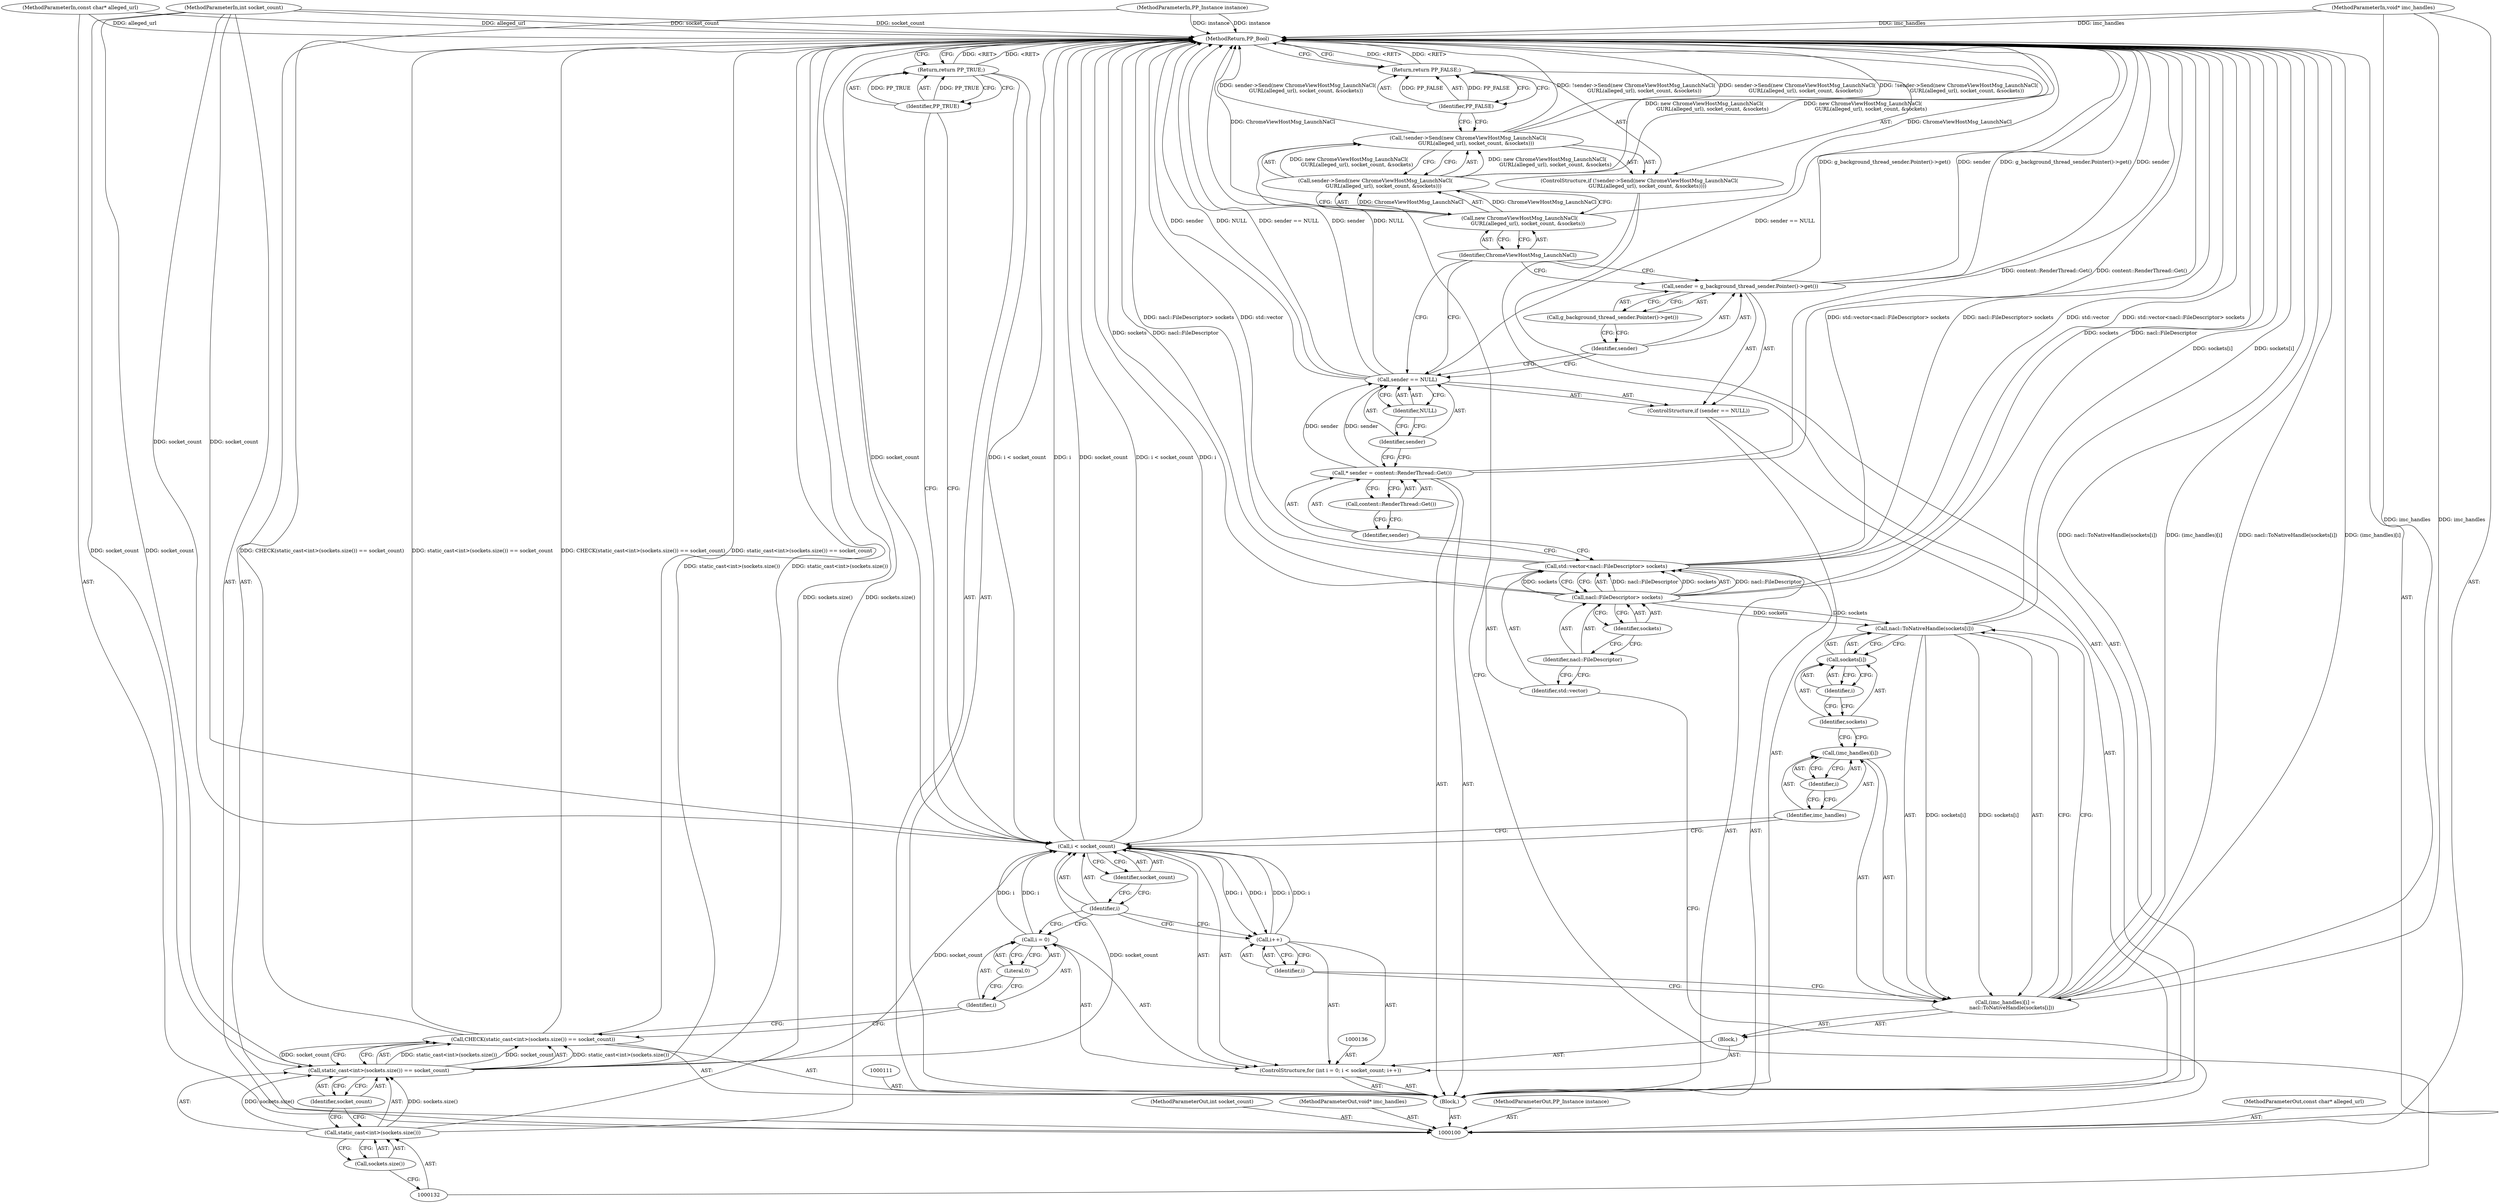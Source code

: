 digraph "0_Chrome_3b0d77670a0613f409110817455d2137576b485a_11" {
"1000156" [label="(MethodReturn,PP_Bool)"];
"1000101" [label="(MethodParameterIn,PP_Instance instance)"];
"1000229" [label="(MethodParameterOut,PP_Instance instance)"];
"1000128" [label="(Identifier,PP_FALSE)"];
"1000127" [label="(Return,return PP_FALSE;)"];
"1000133" [label="(Call,sockets.size())"];
"1000129" [label="(Call,CHECK(static_cast<int>(sockets.size()) == socket_count))"];
"1000134" [label="(Identifier,socket_count)"];
"1000130" [label="(Call,static_cast<int>(sockets.size()) == socket_count)"];
"1000131" [label="(Call,static_cast<int>(sockets.size()))"];
"1000137" [label="(Call,i = 0)"];
"1000138" [label="(Identifier,i)"];
"1000139" [label="(Literal,0)"];
"1000140" [label="(Call,i < socket_count)"];
"1000141" [label="(Identifier,i)"];
"1000142" [label="(Identifier,socket_count)"];
"1000135" [label="(ControlStructure,for (int i = 0; i < socket_count; i++))"];
"1000143" [label="(Call,i++)"];
"1000144" [label="(Identifier,i)"];
"1000145" [label="(Block,)"];
"1000146" [label="(Call,(imc_handles)[i] =\n        nacl::ToNativeHandle(sockets[i]))"];
"1000147" [label="(Call,(imc_handles)[i])"];
"1000148" [label="(Identifier,imc_handles)"];
"1000149" [label="(Identifier,i)"];
"1000151" [label="(Call,sockets[i])"];
"1000152" [label="(Identifier,sockets)"];
"1000153" [label="(Identifier,i)"];
"1000150" [label="(Call,nacl::ToNativeHandle(sockets[i]))"];
"1000155" [label="(Identifier,PP_TRUE)"];
"1000154" [label="(Return,return PP_TRUE;)"];
"1000102" [label="(MethodParameterIn,const char* alleged_url)"];
"1000230" [label="(MethodParameterOut,const char* alleged_url)"];
"1000103" [label="(MethodParameterIn,int socket_count)"];
"1000231" [label="(MethodParameterOut,int socket_count)"];
"1000104" [label="(MethodParameterIn,void* imc_handles)"];
"1000232" [label="(MethodParameterOut,void* imc_handles)"];
"1000105" [label="(Block,)"];
"1000108" [label="(Call,nacl::FileDescriptor> sockets)"];
"1000109" [label="(Identifier,nacl::FileDescriptor)"];
"1000106" [label="(Call,std::vector<nacl::FileDescriptor> sockets)"];
"1000107" [label="(Identifier,std::vector)"];
"1000110" [label="(Identifier,sockets)"];
"1000112" [label="(Call,* sender = content::RenderThread::Get())"];
"1000113" [label="(Identifier,sender)"];
"1000114" [label="(Call,content::RenderThread::Get())"];
"1000118" [label="(Identifier,NULL)"];
"1000115" [label="(ControlStructure,if (sender == NULL))"];
"1000116" [label="(Call,sender == NULL)"];
"1000117" [label="(Identifier,sender)"];
"1000121" [label="(Call,g_background_thread_sender.Pointer()->get())"];
"1000119" [label="(Call,sender = g_background_thread_sender.Pointer()->get())"];
"1000120" [label="(Identifier,sender)"];
"1000125" [label="(Call,new ChromeViewHostMsg_LaunchNaCl(\n          GURL(alleged_url), socket_count, &sockets))"];
"1000126" [label="(Identifier,ChromeViewHostMsg_LaunchNaCl)"];
"1000122" [label="(ControlStructure,if (!sender->Send(new ChromeViewHostMsg_LaunchNaCl(\n          GURL(alleged_url), socket_count, &sockets))))"];
"1000123" [label="(Call,!sender->Send(new ChromeViewHostMsg_LaunchNaCl(\n          GURL(alleged_url), socket_count, &sockets)))"];
"1000124" [label="(Call,sender->Send(new ChromeViewHostMsg_LaunchNaCl(\n          GURL(alleged_url), socket_count, &sockets)))"];
"1000156" -> "1000100"  [label="AST: "];
"1000156" -> "1000127"  [label="CFG: "];
"1000156" -> "1000154"  [label="CFG: "];
"1000127" -> "1000156"  [label="DDG: <RET>"];
"1000116" -> "1000156"  [label="DDG: sender"];
"1000116" -> "1000156"  [label="DDG: NULL"];
"1000116" -> "1000156"  [label="DDG: sender == NULL"];
"1000140" -> "1000156"  [label="DDG: socket_count"];
"1000140" -> "1000156"  [label="DDG: i < socket_count"];
"1000140" -> "1000156"  [label="DDG: i"];
"1000124" -> "1000156"  [label="DDG: new ChromeViewHostMsg_LaunchNaCl(\n          GURL(alleged_url), socket_count, &sockets)"];
"1000106" -> "1000156"  [label="DDG: nacl::FileDescriptor> sockets"];
"1000106" -> "1000156"  [label="DDG: std::vector"];
"1000106" -> "1000156"  [label="DDG: std::vector<nacl::FileDescriptor> sockets"];
"1000104" -> "1000156"  [label="DDG: imc_handles"];
"1000112" -> "1000156"  [label="DDG: content::RenderThread::Get()"];
"1000119" -> "1000156"  [label="DDG: g_background_thread_sender.Pointer()->get()"];
"1000119" -> "1000156"  [label="DDG: sender"];
"1000146" -> "1000156"  [label="DDG: nacl::ToNativeHandle(sockets[i])"];
"1000146" -> "1000156"  [label="DDG: (imc_handles)[i]"];
"1000129" -> "1000156"  [label="DDG: static_cast<int>(sockets.size()) == socket_count"];
"1000129" -> "1000156"  [label="DDG: CHECK(static_cast<int>(sockets.size()) == socket_count)"];
"1000125" -> "1000156"  [label="DDG: ChromeViewHostMsg_LaunchNaCl"];
"1000150" -> "1000156"  [label="DDG: sockets[i]"];
"1000123" -> "1000156"  [label="DDG: !sender->Send(new ChromeViewHostMsg_LaunchNaCl(\n          GURL(alleged_url), socket_count, &sockets))"];
"1000123" -> "1000156"  [label="DDG: sender->Send(new ChromeViewHostMsg_LaunchNaCl(\n          GURL(alleged_url), socket_count, &sockets))"];
"1000103" -> "1000156"  [label="DDG: socket_count"];
"1000131" -> "1000156"  [label="DDG: sockets.size()"];
"1000102" -> "1000156"  [label="DDG: alleged_url"];
"1000101" -> "1000156"  [label="DDG: instance"];
"1000108" -> "1000156"  [label="DDG: sockets"];
"1000108" -> "1000156"  [label="DDG: nacl::FileDescriptor"];
"1000130" -> "1000156"  [label="DDG: static_cast<int>(sockets.size())"];
"1000154" -> "1000156"  [label="DDG: <RET>"];
"1000101" -> "1000100"  [label="AST: "];
"1000101" -> "1000156"  [label="DDG: instance"];
"1000229" -> "1000100"  [label="AST: "];
"1000128" -> "1000127"  [label="AST: "];
"1000128" -> "1000123"  [label="CFG: "];
"1000127" -> "1000128"  [label="CFG: "];
"1000128" -> "1000127"  [label="DDG: PP_FALSE"];
"1000127" -> "1000122"  [label="AST: "];
"1000127" -> "1000128"  [label="CFG: "];
"1000128" -> "1000127"  [label="AST: "];
"1000156" -> "1000127"  [label="CFG: "];
"1000127" -> "1000156"  [label="DDG: <RET>"];
"1000128" -> "1000127"  [label="DDG: PP_FALSE"];
"1000133" -> "1000131"  [label="AST: "];
"1000133" -> "1000132"  [label="CFG: "];
"1000131" -> "1000133"  [label="CFG: "];
"1000129" -> "1000105"  [label="AST: "];
"1000129" -> "1000130"  [label="CFG: "];
"1000130" -> "1000129"  [label="AST: "];
"1000138" -> "1000129"  [label="CFG: "];
"1000129" -> "1000156"  [label="DDG: static_cast<int>(sockets.size()) == socket_count"];
"1000129" -> "1000156"  [label="DDG: CHECK(static_cast<int>(sockets.size()) == socket_count)"];
"1000130" -> "1000129"  [label="DDG: static_cast<int>(sockets.size())"];
"1000130" -> "1000129"  [label="DDG: socket_count"];
"1000134" -> "1000130"  [label="AST: "];
"1000134" -> "1000131"  [label="CFG: "];
"1000130" -> "1000134"  [label="CFG: "];
"1000130" -> "1000129"  [label="AST: "];
"1000130" -> "1000134"  [label="CFG: "];
"1000131" -> "1000130"  [label="AST: "];
"1000134" -> "1000130"  [label="AST: "];
"1000129" -> "1000130"  [label="CFG: "];
"1000130" -> "1000156"  [label="DDG: static_cast<int>(sockets.size())"];
"1000130" -> "1000129"  [label="DDG: static_cast<int>(sockets.size())"];
"1000130" -> "1000129"  [label="DDG: socket_count"];
"1000131" -> "1000130"  [label="DDG: sockets.size()"];
"1000103" -> "1000130"  [label="DDG: socket_count"];
"1000130" -> "1000140"  [label="DDG: socket_count"];
"1000131" -> "1000130"  [label="AST: "];
"1000131" -> "1000133"  [label="CFG: "];
"1000132" -> "1000131"  [label="AST: "];
"1000133" -> "1000131"  [label="AST: "];
"1000134" -> "1000131"  [label="CFG: "];
"1000131" -> "1000156"  [label="DDG: sockets.size()"];
"1000131" -> "1000130"  [label="DDG: sockets.size()"];
"1000137" -> "1000135"  [label="AST: "];
"1000137" -> "1000139"  [label="CFG: "];
"1000138" -> "1000137"  [label="AST: "];
"1000139" -> "1000137"  [label="AST: "];
"1000141" -> "1000137"  [label="CFG: "];
"1000137" -> "1000140"  [label="DDG: i"];
"1000138" -> "1000137"  [label="AST: "];
"1000138" -> "1000129"  [label="CFG: "];
"1000139" -> "1000138"  [label="CFG: "];
"1000139" -> "1000137"  [label="AST: "];
"1000139" -> "1000138"  [label="CFG: "];
"1000137" -> "1000139"  [label="CFG: "];
"1000140" -> "1000135"  [label="AST: "];
"1000140" -> "1000142"  [label="CFG: "];
"1000141" -> "1000140"  [label="AST: "];
"1000142" -> "1000140"  [label="AST: "];
"1000148" -> "1000140"  [label="CFG: "];
"1000155" -> "1000140"  [label="CFG: "];
"1000140" -> "1000156"  [label="DDG: socket_count"];
"1000140" -> "1000156"  [label="DDG: i < socket_count"];
"1000140" -> "1000156"  [label="DDG: i"];
"1000143" -> "1000140"  [label="DDG: i"];
"1000137" -> "1000140"  [label="DDG: i"];
"1000130" -> "1000140"  [label="DDG: socket_count"];
"1000103" -> "1000140"  [label="DDG: socket_count"];
"1000140" -> "1000143"  [label="DDG: i"];
"1000141" -> "1000140"  [label="AST: "];
"1000141" -> "1000137"  [label="CFG: "];
"1000141" -> "1000143"  [label="CFG: "];
"1000142" -> "1000141"  [label="CFG: "];
"1000142" -> "1000140"  [label="AST: "];
"1000142" -> "1000141"  [label="CFG: "];
"1000140" -> "1000142"  [label="CFG: "];
"1000135" -> "1000105"  [label="AST: "];
"1000136" -> "1000135"  [label="AST: "];
"1000137" -> "1000135"  [label="AST: "];
"1000140" -> "1000135"  [label="AST: "];
"1000143" -> "1000135"  [label="AST: "];
"1000145" -> "1000135"  [label="AST: "];
"1000143" -> "1000135"  [label="AST: "];
"1000143" -> "1000144"  [label="CFG: "];
"1000144" -> "1000143"  [label="AST: "];
"1000141" -> "1000143"  [label="CFG: "];
"1000143" -> "1000140"  [label="DDG: i"];
"1000140" -> "1000143"  [label="DDG: i"];
"1000144" -> "1000143"  [label="AST: "];
"1000144" -> "1000146"  [label="CFG: "];
"1000143" -> "1000144"  [label="CFG: "];
"1000145" -> "1000135"  [label="AST: "];
"1000146" -> "1000145"  [label="AST: "];
"1000146" -> "1000145"  [label="AST: "];
"1000146" -> "1000150"  [label="CFG: "];
"1000147" -> "1000146"  [label="AST: "];
"1000150" -> "1000146"  [label="AST: "];
"1000144" -> "1000146"  [label="CFG: "];
"1000146" -> "1000156"  [label="DDG: nacl::ToNativeHandle(sockets[i])"];
"1000146" -> "1000156"  [label="DDG: (imc_handles)[i]"];
"1000150" -> "1000146"  [label="DDG: sockets[i]"];
"1000104" -> "1000146"  [label="DDG: imc_handles"];
"1000147" -> "1000146"  [label="AST: "];
"1000147" -> "1000149"  [label="CFG: "];
"1000148" -> "1000147"  [label="AST: "];
"1000149" -> "1000147"  [label="AST: "];
"1000152" -> "1000147"  [label="CFG: "];
"1000148" -> "1000147"  [label="AST: "];
"1000148" -> "1000140"  [label="CFG: "];
"1000149" -> "1000148"  [label="CFG: "];
"1000149" -> "1000147"  [label="AST: "];
"1000149" -> "1000148"  [label="CFG: "];
"1000147" -> "1000149"  [label="CFG: "];
"1000151" -> "1000150"  [label="AST: "];
"1000151" -> "1000153"  [label="CFG: "];
"1000152" -> "1000151"  [label="AST: "];
"1000153" -> "1000151"  [label="AST: "];
"1000150" -> "1000151"  [label="CFG: "];
"1000152" -> "1000151"  [label="AST: "];
"1000152" -> "1000147"  [label="CFG: "];
"1000153" -> "1000152"  [label="CFG: "];
"1000153" -> "1000151"  [label="AST: "];
"1000153" -> "1000152"  [label="CFG: "];
"1000151" -> "1000153"  [label="CFG: "];
"1000150" -> "1000146"  [label="AST: "];
"1000150" -> "1000151"  [label="CFG: "];
"1000151" -> "1000150"  [label="AST: "];
"1000146" -> "1000150"  [label="CFG: "];
"1000150" -> "1000156"  [label="DDG: sockets[i]"];
"1000150" -> "1000146"  [label="DDG: sockets[i]"];
"1000108" -> "1000150"  [label="DDG: sockets"];
"1000155" -> "1000154"  [label="AST: "];
"1000155" -> "1000140"  [label="CFG: "];
"1000154" -> "1000155"  [label="CFG: "];
"1000155" -> "1000154"  [label="DDG: PP_TRUE"];
"1000154" -> "1000105"  [label="AST: "];
"1000154" -> "1000155"  [label="CFG: "];
"1000155" -> "1000154"  [label="AST: "];
"1000156" -> "1000154"  [label="CFG: "];
"1000154" -> "1000156"  [label="DDG: <RET>"];
"1000155" -> "1000154"  [label="DDG: PP_TRUE"];
"1000102" -> "1000100"  [label="AST: "];
"1000102" -> "1000156"  [label="DDG: alleged_url"];
"1000230" -> "1000100"  [label="AST: "];
"1000103" -> "1000100"  [label="AST: "];
"1000103" -> "1000156"  [label="DDG: socket_count"];
"1000103" -> "1000130"  [label="DDG: socket_count"];
"1000103" -> "1000140"  [label="DDG: socket_count"];
"1000231" -> "1000100"  [label="AST: "];
"1000104" -> "1000100"  [label="AST: "];
"1000104" -> "1000156"  [label="DDG: imc_handles"];
"1000104" -> "1000146"  [label="DDG: imc_handles"];
"1000232" -> "1000100"  [label="AST: "];
"1000105" -> "1000100"  [label="AST: "];
"1000106" -> "1000105"  [label="AST: "];
"1000111" -> "1000105"  [label="AST: "];
"1000112" -> "1000105"  [label="AST: "];
"1000115" -> "1000105"  [label="AST: "];
"1000122" -> "1000105"  [label="AST: "];
"1000129" -> "1000105"  [label="AST: "];
"1000135" -> "1000105"  [label="AST: "];
"1000154" -> "1000105"  [label="AST: "];
"1000108" -> "1000106"  [label="AST: "];
"1000108" -> "1000110"  [label="CFG: "];
"1000109" -> "1000108"  [label="AST: "];
"1000110" -> "1000108"  [label="AST: "];
"1000106" -> "1000108"  [label="CFG: "];
"1000108" -> "1000156"  [label="DDG: sockets"];
"1000108" -> "1000156"  [label="DDG: nacl::FileDescriptor"];
"1000108" -> "1000106"  [label="DDG: nacl::FileDescriptor"];
"1000108" -> "1000106"  [label="DDG: sockets"];
"1000108" -> "1000150"  [label="DDG: sockets"];
"1000109" -> "1000108"  [label="AST: "];
"1000109" -> "1000107"  [label="CFG: "];
"1000110" -> "1000109"  [label="CFG: "];
"1000106" -> "1000105"  [label="AST: "];
"1000106" -> "1000108"  [label="CFG: "];
"1000107" -> "1000106"  [label="AST: "];
"1000108" -> "1000106"  [label="AST: "];
"1000113" -> "1000106"  [label="CFG: "];
"1000106" -> "1000156"  [label="DDG: nacl::FileDescriptor> sockets"];
"1000106" -> "1000156"  [label="DDG: std::vector"];
"1000106" -> "1000156"  [label="DDG: std::vector<nacl::FileDescriptor> sockets"];
"1000108" -> "1000106"  [label="DDG: nacl::FileDescriptor"];
"1000108" -> "1000106"  [label="DDG: sockets"];
"1000107" -> "1000106"  [label="AST: "];
"1000107" -> "1000100"  [label="CFG: "];
"1000109" -> "1000107"  [label="CFG: "];
"1000110" -> "1000108"  [label="AST: "];
"1000110" -> "1000109"  [label="CFG: "];
"1000108" -> "1000110"  [label="CFG: "];
"1000112" -> "1000105"  [label="AST: "];
"1000112" -> "1000114"  [label="CFG: "];
"1000113" -> "1000112"  [label="AST: "];
"1000114" -> "1000112"  [label="AST: "];
"1000117" -> "1000112"  [label="CFG: "];
"1000112" -> "1000156"  [label="DDG: content::RenderThread::Get()"];
"1000112" -> "1000116"  [label="DDG: sender"];
"1000113" -> "1000112"  [label="AST: "];
"1000113" -> "1000106"  [label="CFG: "];
"1000114" -> "1000113"  [label="CFG: "];
"1000114" -> "1000112"  [label="AST: "];
"1000114" -> "1000113"  [label="CFG: "];
"1000112" -> "1000114"  [label="CFG: "];
"1000118" -> "1000116"  [label="AST: "];
"1000118" -> "1000117"  [label="CFG: "];
"1000116" -> "1000118"  [label="CFG: "];
"1000115" -> "1000105"  [label="AST: "];
"1000116" -> "1000115"  [label="AST: "];
"1000119" -> "1000115"  [label="AST: "];
"1000116" -> "1000115"  [label="AST: "];
"1000116" -> "1000118"  [label="CFG: "];
"1000117" -> "1000116"  [label="AST: "];
"1000118" -> "1000116"  [label="AST: "];
"1000120" -> "1000116"  [label="CFG: "];
"1000126" -> "1000116"  [label="CFG: "];
"1000116" -> "1000156"  [label="DDG: sender"];
"1000116" -> "1000156"  [label="DDG: NULL"];
"1000116" -> "1000156"  [label="DDG: sender == NULL"];
"1000112" -> "1000116"  [label="DDG: sender"];
"1000117" -> "1000116"  [label="AST: "];
"1000117" -> "1000112"  [label="CFG: "];
"1000118" -> "1000117"  [label="CFG: "];
"1000121" -> "1000119"  [label="AST: "];
"1000121" -> "1000120"  [label="CFG: "];
"1000119" -> "1000121"  [label="CFG: "];
"1000119" -> "1000115"  [label="AST: "];
"1000119" -> "1000121"  [label="CFG: "];
"1000120" -> "1000119"  [label="AST: "];
"1000121" -> "1000119"  [label="AST: "];
"1000126" -> "1000119"  [label="CFG: "];
"1000119" -> "1000156"  [label="DDG: g_background_thread_sender.Pointer()->get()"];
"1000119" -> "1000156"  [label="DDG: sender"];
"1000120" -> "1000119"  [label="AST: "];
"1000120" -> "1000116"  [label="CFG: "];
"1000121" -> "1000120"  [label="CFG: "];
"1000125" -> "1000124"  [label="AST: "];
"1000125" -> "1000126"  [label="CFG: "];
"1000126" -> "1000125"  [label="AST: "];
"1000124" -> "1000125"  [label="CFG: "];
"1000125" -> "1000156"  [label="DDG: ChromeViewHostMsg_LaunchNaCl"];
"1000125" -> "1000124"  [label="DDG: ChromeViewHostMsg_LaunchNaCl"];
"1000126" -> "1000125"  [label="AST: "];
"1000126" -> "1000119"  [label="CFG: "];
"1000126" -> "1000116"  [label="CFG: "];
"1000125" -> "1000126"  [label="CFG: "];
"1000122" -> "1000105"  [label="AST: "];
"1000123" -> "1000122"  [label="AST: "];
"1000127" -> "1000122"  [label="AST: "];
"1000123" -> "1000122"  [label="AST: "];
"1000123" -> "1000124"  [label="CFG: "];
"1000124" -> "1000123"  [label="AST: "];
"1000128" -> "1000123"  [label="CFG: "];
"1000132" -> "1000123"  [label="CFG: "];
"1000123" -> "1000156"  [label="DDG: !sender->Send(new ChromeViewHostMsg_LaunchNaCl(\n          GURL(alleged_url), socket_count, &sockets))"];
"1000123" -> "1000156"  [label="DDG: sender->Send(new ChromeViewHostMsg_LaunchNaCl(\n          GURL(alleged_url), socket_count, &sockets))"];
"1000124" -> "1000123"  [label="DDG: new ChromeViewHostMsg_LaunchNaCl(\n          GURL(alleged_url), socket_count, &sockets)"];
"1000124" -> "1000123"  [label="AST: "];
"1000124" -> "1000125"  [label="CFG: "];
"1000125" -> "1000124"  [label="AST: "];
"1000123" -> "1000124"  [label="CFG: "];
"1000124" -> "1000156"  [label="DDG: new ChromeViewHostMsg_LaunchNaCl(\n          GURL(alleged_url), socket_count, &sockets)"];
"1000124" -> "1000123"  [label="DDG: new ChromeViewHostMsg_LaunchNaCl(\n          GURL(alleged_url), socket_count, &sockets)"];
"1000125" -> "1000124"  [label="DDG: ChromeViewHostMsg_LaunchNaCl"];
}
